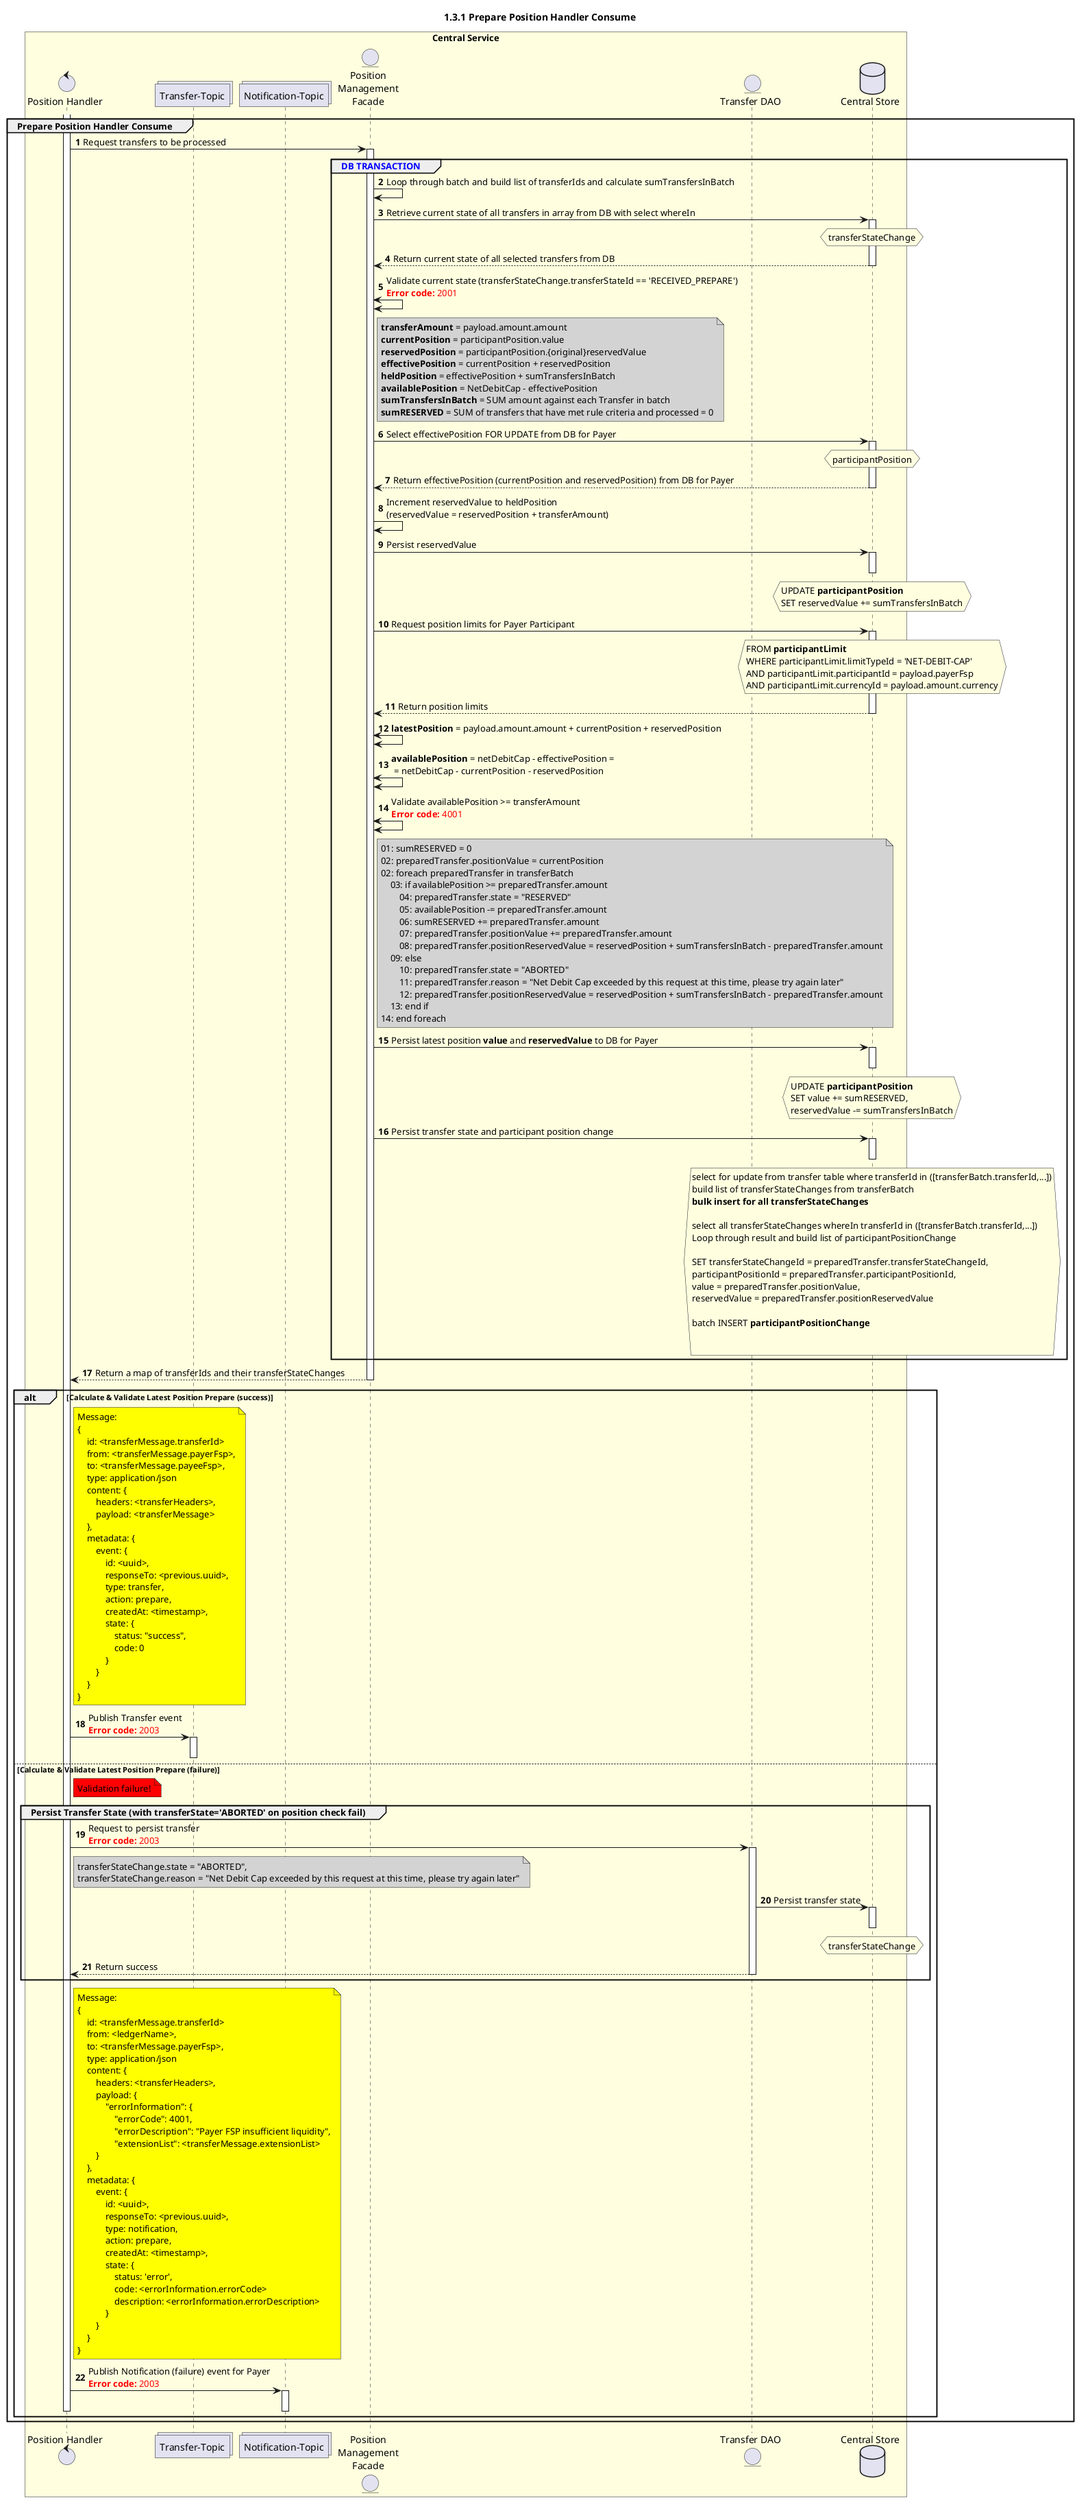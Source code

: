 @startuml
' declate title
title 1.3.1 Prepare Position Handler Consume

autonumber

' Actor Keys:
'   boundary - APIs/Interfaces, etc
'   collections - Kafka Topics
'   control - Kafka Consumers
'   entity - Database Access Objects
'   database - Database Persistence Store

' declare actors
control "Position Handler" as POS_HANDLER
collections "Transfer-Topic" as TOPIC_TRANSFERS
entity "Position\nManagement\nFacade" as POS_MGMT
' entity "Position DAO" as POS_DAO
collections "Notification-Topic" as TOPIC_NOTIFICATIONS
' entity "Participant DAO" as PARTICIPANT_DAO
entity "Transfer DAO" as TRANS_DAO
database "Central Store" as DB

box "Central Service" #LightYellow
    participant POS_HANDLER
    participant TOPIC_TRANSFERS
    participant TOPIC_NOTIFICATIONS
    participant POS_MGMT
    ' participant POS_DAO
    ' participant PARTICIPANT_DAO
    participant TRANS_DAO
    participant DB
end box

' start flow
activate POS_HANDLER
group Prepare Position Handler Consume
    POS_HANDLER -> POS_MGMT: Request transfers to be processed
    activate POS_MGMT
    group <color #blue>DB TRANSACTION</color>
        POS_MGMT -> POS_MGMT: Loop through batch and build list of transferIds and calculate sumTransfersInBatch
        POS_MGMT -> DB: Retrieve current state of all transfers in array from DB with select whereIn
        activate DB
        hnote over DB #lightyellow
            transferStateChange
        end note
        DB --> POS_MGMT: Return current state of all selected transfers from DB
        deactivate DB
        POS_MGMT <-> POS_MGMT: Validate current state (transferStateChange.transferStateId == 'RECEIVED_PREPARE')\n<color #FF0000><b>Error code:</b> 2001</color>

        note right of POS_MGMT #lightgray
            **transferAmount** = payload.amount.amount
            **currentPosition** = participantPosition.value
            **reservedPosition** = participantPosition.{original}reservedValue
            **effectivePosition** = currentPosition + reservedPosition
            **heldPosition** = effectivePosition + sumTransfersInBatch
            **availablePosition** = NetDebitCap - effectivePosition
            **sumTransfersInBatch** = SUM amount against each Transfer in batch
            **sumRESERVED** = SUM of transfers that have met rule criteria and processed = 0
        end note
        POS_MGMT -> DB: Select effectivePosition FOR UPDATE from DB for Payer
        activate DB
        hnote over DB #lightyellow
            participantPosition
        end note
        DB --> POS_MGMT: Return effectivePosition (currentPosition and reservedPosition) from DB for Payer
        deactivate DB
        POS_MGMT -> POS_MGMT: Increment reservedValue to heldPosition\n(reservedValue = reservedPosition + transferAmount)
        POS_MGMT -> DB: Persist reservedValue
        activate DB
        hnote over DB #lightyellow
            UPDATE **participantPosition**
            SET reservedValue += sumTransfersInBatch
        end note
        deactivate DB
        POS_MGMT -> DB: Request position limits for Payer Participant
        activate DB
        hnote over DB #lightyellow
            FROM **participantLimit**
            WHERE participantLimit.limitTypeId = 'NET-DEBIT-CAP'
            AND participantLimit.participantId = payload.payerFsp
            AND participantLimit.currencyId = payload.amount.currency
        end note
        DB --> POS_MGMT: Return position limits
        deactivate DB
        POS_MGMT <-> POS_MGMT: **latestPosition** = payload.amount.amount + currentPosition + reservedPosition
        POS_MGMT <-> POS_MGMT: **availablePosition** = netDebitCap - effectivePosition =\n = netDebitCap - currentPosition - reservedPosition
        POS_MGMT <-> POS_MGMT: Validate availablePosition >= transferAmount\n<color #FF0000><b>Error code:</b> 4001</color>
        note right of POS_MGMT #lightgray
            01: sumRESERVED = 0
            02: preparedTransfer.positionValue = currentPosition
            02: foreach preparedTransfer in transferBatch
                03: if availablePosition >= preparedTransfer.amount
                    04: preparedTransfer.state = "RESERVED"
                    05: availablePosition -= preparedTransfer.amount
                    06: sumRESERVED += preparedTransfer.amount
                    07: preparedTransfer.positionValue += preparedTransfer.amount
                    08: preparedTransfer.positionReservedValue = reservedPosition + sumTransfersInBatch - preparedTransfer.amount
                09: else
                    10: preparedTransfer.state = "ABORTED"
                    11: preparedTransfer.reason = "Net Debit Cap exceeded by this request at this time, please try again later"
                    12: preparedTransfer.positionReservedValue = reservedPosition + sumTransfersInBatch - preparedTransfer.amount
                13: end if
            14: end foreach
        end note
        POS_MGMT->DB: Persist latest position **value** and **reservedValue** to DB for Payer
            hnote over DB #lightyellow
                UPDATE **participantPosition**
                SET value += sumRESERVED,
                reservedValue -= sumTransfersInBatch
            end note
            activate DB
            deactivate DB
            POS_MGMT -> DB: Persist transfer state and participant position change
            hnote over DB #lightyellow
                    select for update from transfer table where transferId in ([transferBatch.transferId,...])
                    build list of transferStateChanges from transferBatch
                    **bulk insert for all transferStateChanges**

                    select all transferStateChanges whereIn transferId in ([transferBatch.transferId,...])
                    Loop through result and build list of participantPositionChange

                    SET transferStateChangeId = preparedTransfer.transferStateChangeId,
                    participantPositionId = preparedTransfer.participantPositionId,
                    value = preparedTransfer.positionValue,
                    reservedValue = preparedTransfer.positionReservedValue

                    batch INSERT **participantPositionChange**


            end note
            activate DB
            deactivate DB
    end
    POS_MGMT --> POS_HANDLER: Return a map of transferIds and their transferStateChanges
    deactivate POS_MGMT
    alt Calculate & Validate Latest Position Prepare (success)
        note right of POS_HANDLER #yellow
            Message:
            {
                id: <transferMessage.transferId>
                from: <transferMessage.payerFsp>,
                to: <transferMessage.payeeFsp>,
                type: application/json
                content: {
                    headers: <transferHeaders>,
                    payload: <transferMessage>
                },
                metadata: {
                    event: {
                        id: <uuid>,
                        responseTo: <previous.uuid>,
                        type: transfer,
                        action: prepare,
                        createdAt: <timestamp>,
                        state: {
                            status: "success",
                            code: 0
                        }
                    }
                }
            }
        end note
        POS_HANDLER -> TOPIC_TRANSFERS: Publish Transfer event\n<color #FF0000><b>Error code:</b> 2003</color>
        activate TOPIC_TRANSFERS
        deactivate TOPIC_TRANSFERS
   else Calculate & Validate Latest Position Prepare (failure)
        note right of POS_HANDLER #red: Validation failure!

        group Persist Transfer State (with transferState='ABORTED' on position check fail)
            POS_HANDLER -> TRANS_DAO: Request to persist transfer\n<color #FF0000><b>Error code:</b> 2003</color>
            activate TRANS_DAO
            note right of POS_HANDLER #lightgray
                transferStateChange.state = "ABORTED",
                transferStateChange.reason = "Net Debit Cap exceeded by this request at this time, please try again later"
            end note
            TRANS_DAO -> DB: Persist transfer state
            hnote over DB #lightyellow
                transferStateChange
            end note
            activate DB
            deactivate DB
            TRANS_DAO --> POS_HANDLER: Return success
            deactivate TRANS_DAO
        end

        note right of POS_HANDLER #yellow
            Message:
            {
                id: <transferMessage.transferId>
                from: <ledgerName>,
                to: <transferMessage.payerFsp>,
                type: application/json
                content: {
                    headers: <transferHeaders>,
                    payload: {
                        "errorInformation": {
                            "errorCode": 4001,
                            "errorDescription": "Payer FSP insufficient liquidity",
                            "extensionList": <transferMessage.extensionList>
                    }
                },
                metadata: {
                    event: {
                        id: <uuid>,
                        responseTo: <previous.uuid>,
                        type: notification,
                        action: prepare,
                        createdAt: <timestamp>,
                        state: {
                            status: 'error',
                            code: <errorInformation.errorCode>
                            description: <errorInformation.errorDescription>
                        }
                    }
                }
            }
        end note
        POS_HANDLER -> TOPIC_NOTIFICATIONS: Publish Notification (failure) event for Payer\n<color #FF0000><b>Error code:</b> 2003</color>
        activate TOPIC_NOTIFICATIONS
        deactivate TOPIC_NOTIFICATIONS
        deactivate POS_HANDLER
   end
end
deactivate POS_HANDLER
@enduml
